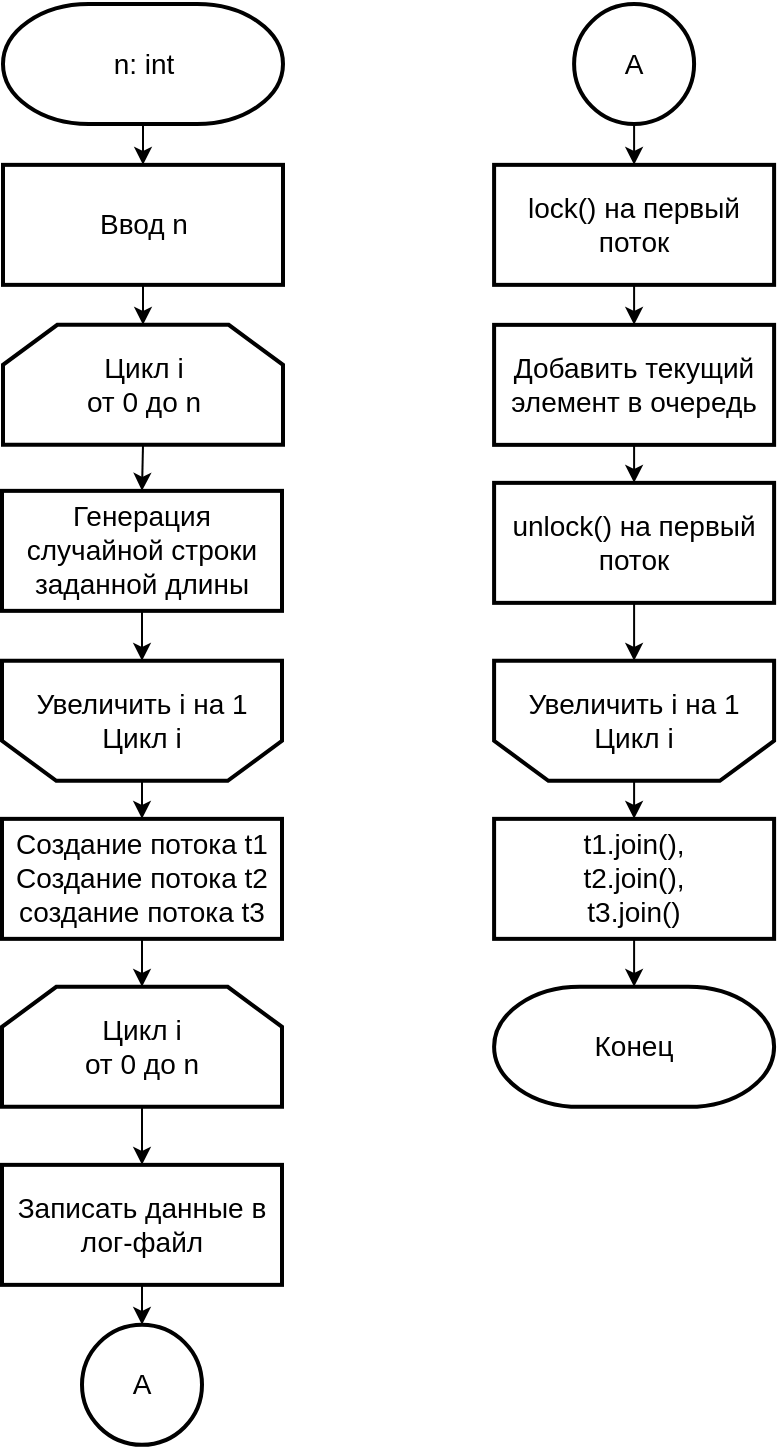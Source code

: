 <mxfile version="13.7.3" type="device"><diagram id="c6UQhBp487B4O4p7naHe" name="Страница 1"><mxGraphModel dx="-21878" dy="948" grid="1" gridSize="10" guides="1" tooltips="1" connect="1" arrows="1" fold="1" page="1" pageScale="1" pageWidth="827" pageHeight="1169" math="0" shadow="0"><root><mxCell id="0"/><mxCell id="1" parent="0"/><mxCell id="qojJ4qJwzjinc7qIFvrt-1" style="edgeStyle=orthogonalEdgeStyle;rounded=0;orthogonalLoop=1;jettySize=auto;html=1;exitX=0.5;exitY=1;exitDx=0;exitDy=0;exitPerimeter=0;entryX=0.5;entryY=0;entryDx=0;entryDy=0;" edge="1" parent="1" source="qojJ4qJwzjinc7qIFvrt-2" target="qojJ4qJwzjinc7qIFvrt-12"><mxGeometry relative="1" as="geometry"/></mxCell><mxCell id="qojJ4qJwzjinc7qIFvrt-2" value="&lt;font style=&quot;font-size: 14px&quot;&gt;n: int&lt;/font&gt;" style="strokeWidth=2;html=1;shape=mxgraph.flowchart.terminator;whiteSpace=wrap;" vertex="1" parent="1"><mxGeometry x="23238.501" y="265.999" width="140" height="60" as="geometry"/></mxCell><mxCell id="qojJ4qJwzjinc7qIFvrt-3" style="edgeStyle=orthogonalEdgeStyle;rounded=0;orthogonalLoop=1;jettySize=auto;html=1;exitX=0.5;exitY=1;exitDx=0;exitDy=0;exitPerimeter=0;entryX=0.5;entryY=0;entryDx=0;entryDy=0;" edge="1" parent="1" source="qojJ4qJwzjinc7qIFvrt-4" target="qojJ4qJwzjinc7qIFvrt-10"><mxGeometry relative="1" as="geometry"/></mxCell><mxCell id="qojJ4qJwzjinc7qIFvrt-4" value="&lt;font style=&quot;font-size: 14px&quot;&gt;Цикл i&lt;br&gt;от 0 до n&lt;/font&gt;" style="strokeWidth=2;html=1;shape=stencil(rZVNb4MwDIZ/Ta5VIFpXjlPWnapeetg5pe6ICgkKWbv9+6W4aHwMxrxKHPBreB9sbIUJWWWqBBZzowpg4pnF8cbaMggbXWgfwnCbYWLJMbxgmKwwVFUJqUftrJxW+xwwU3lnT3DRB39z0CYDh65izfhTeOZ6CZlaY4KJtqbqZFr5YKa0Ce/yDzTjiwfEfN5ijMpAKMCD66jf5W1RYPELmRTNI+0IpG5FDfc30uvfSRGNtKZ0r8+KZsK2hLr4gsc9XLKayduReAm1OlIvm60jVDfCEzIoYwso5F6lpzdn383hx68s1XW5B4kmXdgztIau16upBjQOuTYth8d/O/QaeAeLJcGC39mBUgblb6S5rWBiaIM+mIhaHRkjIY/WwcR8HXWe4zkyNroDg1rFc60WvgA=);whiteSpace=wrap;" vertex="1" parent="1"><mxGeometry x="23238.501" y="426.429" width="140" height="60" as="geometry"/></mxCell><mxCell id="qojJ4qJwzjinc7qIFvrt-5" style="edgeStyle=orthogonalEdgeStyle;rounded=0;orthogonalLoop=1;jettySize=auto;html=1;exitX=0.5;exitY=0;exitDx=0;exitDy=0;exitPerimeter=0;entryX=0.5;entryY=0;entryDx=0;entryDy=0;" edge="1" parent="1" source="qojJ4qJwzjinc7qIFvrt-6" target="qojJ4qJwzjinc7qIFvrt-29"><mxGeometry relative="1" as="geometry"/></mxCell><mxCell id="qojJ4qJwzjinc7qIFvrt-6" value="&lt;font style=&quot;font-size: 14px&quot;&gt;&lt;span style=&quot;background-color: rgb(255 , 255 , 255)&quot;&gt;Увеличить i на 1&lt;/span&gt;&lt;br&gt;&lt;span style=&quot;background-color: rgb(255 , 255 , 255)&quot;&gt;Цикл i&lt;/span&gt;&lt;/font&gt;" style="strokeWidth=2;html=1;shape=stencil(rZVNb4MwDIZ/Ta5VIFpXjlPWnapeetg5pe6ICgkKWbv9+6W4aHwMxrxKHPBreB9sbIUJWWWqBBZzowpg4pnF8cbaMggbXWgfwnCbYWLJMbxgmKwwVFUJqUftrJxW+xwwU3lnT3DRB39z0CYDh65izfhTeOZ6CZlaY4KJtqbqZFr5YKa0Ce/yDzTjiwfEfN5ijMpAKMCD66jf5W1RYPELmRTNI+0IpG5FDfc30uvfSRGNtKZ0r8+KZsK2hLr4gsc9XLKayduReAm1OlIvm60jVDfCEzIoYwso5F6lpzdn383hx68s1XW5B4kmXdgztIau16upBjQOuTYth8d/O/QaeAeLJcGC39mBUgblb6S5rWBiaIM+mIhaHRkjIY/WwcR8HXWe4zkyNroDg1rFc60WvgA=);whiteSpace=wrap;flipV=1;" vertex="1" parent="1"><mxGeometry x="23484.051" y="594.429" width="140" height="60" as="geometry"/></mxCell><mxCell id="qojJ4qJwzjinc7qIFvrt-7" style="edgeStyle=orthogonalEdgeStyle;rounded=0;orthogonalLoop=1;jettySize=auto;html=1;exitX=0.5;exitY=0;exitDx=0;exitDy=0;exitPerimeter=0;entryX=0.5;entryY=0;entryDx=0;entryDy=0;" edge="1" parent="1" source="qojJ4qJwzjinc7qIFvrt-8" target="qojJ4qJwzjinc7qIFvrt-14"><mxGeometry relative="1" as="geometry"/></mxCell><mxCell id="qojJ4qJwzjinc7qIFvrt-8" value="&lt;font style=&quot;font-size: 14px&quot;&gt;&lt;span style=&quot;background-color: rgb(255 , 255 , 255)&quot;&gt;Увеличить i на 1&lt;/span&gt;&lt;br&gt;&lt;span style=&quot;background-color: rgb(255 , 255 , 255)&quot;&gt;Цикл i&lt;/span&gt;&lt;/font&gt;" style="strokeWidth=2;html=1;shape=stencil(rZVNb4MwDIZ/Ta5VIFpXjlPWnapeetg5pe6ICgkKWbv9+6W4aHwMxrxKHPBreB9sbIUJWWWqBBZzowpg4pnF8cbaMggbXWgfwnCbYWLJMbxgmKwwVFUJqUftrJxW+xwwU3lnT3DRB39z0CYDh65izfhTeOZ6CZlaY4KJtqbqZFr5YKa0Ce/yDzTjiwfEfN5ijMpAKMCD66jf5W1RYPELmRTNI+0IpG5FDfc30uvfSRGNtKZ0r8+KZsK2hLr4gsc9XLKayduReAm1OlIvm60jVDfCEzIoYwso5F6lpzdn383hx68s1XW5B4kmXdgztIau16upBjQOuTYth8d/O/QaeAeLJcGC39mBUgblb6S5rWBiaIM+mIhaHRkjIY/WwcR8HXWe4zkyNroDg1rFc60WvgA=);whiteSpace=wrap;flipV=1;" vertex="1" parent="1"><mxGeometry x="23238.001" y="594.429" width="140" height="60" as="geometry"/></mxCell><mxCell id="qojJ4qJwzjinc7qIFvrt-9" style="edgeStyle=orthogonalEdgeStyle;rounded=0;orthogonalLoop=1;jettySize=auto;html=1;exitX=0.5;exitY=1;exitDx=0;exitDy=0;entryX=0.5;entryY=1;entryDx=0;entryDy=0;entryPerimeter=0;" edge="1" parent="1" source="qojJ4qJwzjinc7qIFvrt-10" target="qojJ4qJwzjinc7qIFvrt-8"><mxGeometry relative="1" as="geometry"/></mxCell><mxCell id="qojJ4qJwzjinc7qIFvrt-10" value="&lt;font style=&quot;font-size: 14px&quot;&gt;Генерация случайной строки заданной длины&lt;/font&gt;" style="whiteSpace=wrap;html=1;strokeWidth=2;" vertex="1" parent="1"><mxGeometry x="23238.001" y="509.429" width="140" height="60" as="geometry"/></mxCell><mxCell id="qojJ4qJwzjinc7qIFvrt-11" style="edgeStyle=orthogonalEdgeStyle;rounded=0;orthogonalLoop=1;jettySize=auto;html=1;exitX=0.5;exitY=1;exitDx=0;exitDy=0;entryX=0.5;entryY=0;entryDx=0;entryDy=0;entryPerimeter=0;" edge="1" parent="1" source="qojJ4qJwzjinc7qIFvrt-12" target="qojJ4qJwzjinc7qIFvrt-4"><mxGeometry relative="1" as="geometry"/></mxCell><mxCell id="qojJ4qJwzjinc7qIFvrt-12" value="&lt;font style=&quot;font-size: 14px&quot;&gt;Ввод n&lt;/font&gt;" style="whiteSpace=wrap;html=1;strokeWidth=2;" vertex="1" parent="1"><mxGeometry x="23238.501" y="346.429" width="140" height="60" as="geometry"/></mxCell><mxCell id="qojJ4qJwzjinc7qIFvrt-13" style="edgeStyle=orthogonalEdgeStyle;rounded=0;orthogonalLoop=1;jettySize=auto;html=1;exitX=0.5;exitY=1;exitDx=0;exitDy=0;entryX=0.5;entryY=0;entryDx=0;entryDy=0;entryPerimeter=0;" edge="1" parent="1" source="qojJ4qJwzjinc7qIFvrt-14" target="qojJ4qJwzjinc7qIFvrt-16"><mxGeometry relative="1" as="geometry"/></mxCell><mxCell id="qojJ4qJwzjinc7qIFvrt-14" value="&lt;font style=&quot;font-size: 14px&quot;&gt;Создание потока t1&lt;br&gt;Создание потока t2&lt;br&gt;создание потока t3&lt;br&gt;&lt;/font&gt;" style="whiteSpace=wrap;html=1;strokeWidth=2;" vertex="1" parent="1"><mxGeometry x="23238.001" y="673.429" width="140" height="60" as="geometry"/></mxCell><mxCell id="qojJ4qJwzjinc7qIFvrt-15" style="edgeStyle=orthogonalEdgeStyle;rounded=0;orthogonalLoop=1;jettySize=auto;html=1;exitX=0.5;exitY=1;exitDx=0;exitDy=0;exitPerimeter=0;entryX=0.5;entryY=0;entryDx=0;entryDy=0;" edge="1" parent="1" source="qojJ4qJwzjinc7qIFvrt-16" target="qojJ4qJwzjinc7qIFvrt-18"><mxGeometry relative="1" as="geometry"/></mxCell><mxCell id="qojJ4qJwzjinc7qIFvrt-16" value="&lt;font style=&quot;font-size: 14px&quot;&gt;Цикл i&lt;br&gt;от 0 до n&lt;/font&gt;" style="strokeWidth=2;html=1;shape=stencil(rZVNb4MwDIZ/Ta5VIFpXjlPWnapeetg5pe6ICgkKWbv9+6W4aHwMxrxKHPBreB9sbIUJWWWqBBZzowpg4pnF8cbaMggbXWgfwnCbYWLJMbxgmKwwVFUJqUftrJxW+xwwU3lnT3DRB39z0CYDh65izfhTeOZ6CZlaY4KJtqbqZFr5YKa0Ce/yDzTjiwfEfN5ijMpAKMCD66jf5W1RYPELmRTNI+0IpG5FDfc30uvfSRGNtKZ0r8+KZsK2hLr4gsc9XLKayduReAm1OlIvm60jVDfCEzIoYwso5F6lpzdn383hx68s1XW5B4kmXdgztIau16upBjQOuTYth8d/O/QaeAeLJcGC39mBUgblb6S5rWBiaIM+mIhaHRkjIY/WwcR8HXWe4zkyNroDg1rFc60WvgA=);whiteSpace=wrap;" vertex="1" parent="1"><mxGeometry x="23238.001" y="757.429" width="140" height="60" as="geometry"/></mxCell><mxCell id="qojJ4qJwzjinc7qIFvrt-17" style="edgeStyle=orthogonalEdgeStyle;rounded=0;orthogonalLoop=1;jettySize=auto;html=1;exitX=0.5;exitY=1;exitDx=0;exitDy=0;entryX=0.5;entryY=0;entryDx=0;entryDy=0;" edge="1" parent="1" source="qojJ4qJwzjinc7qIFvrt-18" target="qojJ4qJwzjinc7qIFvrt-19"><mxGeometry relative="1" as="geometry"/></mxCell><mxCell id="qojJ4qJwzjinc7qIFvrt-18" value="&lt;font style=&quot;font-size: 14px&quot;&gt;Записать данные в лог-файл&lt;br&gt;&lt;/font&gt;" style="whiteSpace=wrap;html=1;strokeWidth=2;" vertex="1" parent="1"><mxGeometry x="23238.001" y="846.429" width="140" height="60" as="geometry"/></mxCell><mxCell id="qojJ4qJwzjinc7qIFvrt-19" value="&lt;font style=&quot;font-size: 14px&quot;&gt;A&lt;/font&gt;" style="ellipse;whiteSpace=wrap;html=1;aspect=fixed;strokeWidth=2;" vertex="1" parent="1"><mxGeometry x="23278" y="926.43" width="60" height="60" as="geometry"/></mxCell><mxCell id="qojJ4qJwzjinc7qIFvrt-20" style="edgeStyle=orthogonalEdgeStyle;rounded=0;orthogonalLoop=1;jettySize=auto;html=1;exitX=0.5;exitY=1;exitDx=0;exitDy=0;entryX=0.5;entryY=0;entryDx=0;entryDy=0;" edge="1" parent="1" source="qojJ4qJwzjinc7qIFvrt-21" target="qojJ4qJwzjinc7qIFvrt-25"><mxGeometry relative="1" as="geometry"/></mxCell><mxCell id="qojJ4qJwzjinc7qIFvrt-21" value="&lt;font style=&quot;font-size: 14px&quot;&gt;lock() на первый поток&lt;br&gt;&lt;/font&gt;" style="whiteSpace=wrap;html=1;strokeWidth=2;" vertex="1" parent="1"><mxGeometry x="23484.051" y="346.429" width="140" height="60" as="geometry"/></mxCell><mxCell id="qojJ4qJwzjinc7qIFvrt-22" style="edgeStyle=orthogonalEdgeStyle;rounded=0;orthogonalLoop=1;jettySize=auto;html=1;exitX=0.5;exitY=1;exitDx=0;exitDy=0;entryX=0.5;entryY=0;entryDx=0;entryDy=0;" edge="1" parent="1" source="qojJ4qJwzjinc7qIFvrt-23" target="qojJ4qJwzjinc7qIFvrt-21"><mxGeometry relative="1" as="geometry"/></mxCell><mxCell id="qojJ4qJwzjinc7qIFvrt-23" value="&lt;font style=&quot;font-size: 14px&quot;&gt;A&lt;/font&gt;" style="ellipse;whiteSpace=wrap;html=1;aspect=fixed;strokeWidth=2;" vertex="1" parent="1"><mxGeometry x="23524.05" y="266.0" width="60" height="60" as="geometry"/></mxCell><mxCell id="qojJ4qJwzjinc7qIFvrt-24" style="edgeStyle=orthogonalEdgeStyle;rounded=0;orthogonalLoop=1;jettySize=auto;html=1;exitX=0.5;exitY=1;exitDx=0;exitDy=0;entryX=0.5;entryY=0;entryDx=0;entryDy=0;" edge="1" parent="1" source="qojJ4qJwzjinc7qIFvrt-25" target="qojJ4qJwzjinc7qIFvrt-27"><mxGeometry relative="1" as="geometry"/></mxCell><mxCell id="qojJ4qJwzjinc7qIFvrt-25" value="&lt;font style=&quot;font-size: 14px&quot;&gt;Добавить текущий элемент в очередь&lt;br&gt;&lt;/font&gt;" style="whiteSpace=wrap;html=1;strokeWidth=2;" vertex="1" parent="1"><mxGeometry x="23484.051" y="426.429" width="140" height="60" as="geometry"/></mxCell><mxCell id="qojJ4qJwzjinc7qIFvrt-26" style="edgeStyle=orthogonalEdgeStyle;rounded=0;orthogonalLoop=1;jettySize=auto;html=1;exitX=0.5;exitY=1;exitDx=0;exitDy=0;entryX=0.5;entryY=1;entryDx=0;entryDy=0;entryPerimeter=0;" edge="1" parent="1" source="qojJ4qJwzjinc7qIFvrt-27" target="qojJ4qJwzjinc7qIFvrt-6"><mxGeometry relative="1" as="geometry"/></mxCell><mxCell id="qojJ4qJwzjinc7qIFvrt-27" value="&lt;font style=&quot;font-size: 14px&quot;&gt;unlock() на первый поток&lt;br&gt;&lt;/font&gt;" style="whiteSpace=wrap;html=1;strokeWidth=2;" vertex="1" parent="1"><mxGeometry x="23484.051" y="505.429" width="140" height="60" as="geometry"/></mxCell><mxCell id="qojJ4qJwzjinc7qIFvrt-28" style="edgeStyle=orthogonalEdgeStyle;rounded=0;orthogonalLoop=1;jettySize=auto;html=1;exitX=0.5;exitY=1;exitDx=0;exitDy=0;entryX=0.5;entryY=0;entryDx=0;entryDy=0;entryPerimeter=0;" edge="1" parent="1" source="qojJ4qJwzjinc7qIFvrt-29" target="qojJ4qJwzjinc7qIFvrt-30"><mxGeometry relative="1" as="geometry"/></mxCell><mxCell id="qojJ4qJwzjinc7qIFvrt-29" value="&lt;font style=&quot;font-size: 14px&quot;&gt;t1.join(),&lt;br&gt;t2.join(),&lt;br&gt;t3.join()&lt;br&gt;&lt;/font&gt;" style="whiteSpace=wrap;html=1;strokeWidth=2;" vertex="1" parent="1"><mxGeometry x="23484.051" y="673.429" width="140" height="60" as="geometry"/></mxCell><mxCell id="qojJ4qJwzjinc7qIFvrt-30" value="&lt;span style=&quot;font-size: 14px&quot;&gt;Конец&lt;/span&gt;" style="strokeWidth=2;html=1;shape=mxgraph.flowchart.terminator;whiteSpace=wrap;" vertex="1" parent="1"><mxGeometry x="23484.051" y="757.429" width="140" height="60" as="geometry"/></mxCell></root></mxGraphModel></diagram></mxfile>